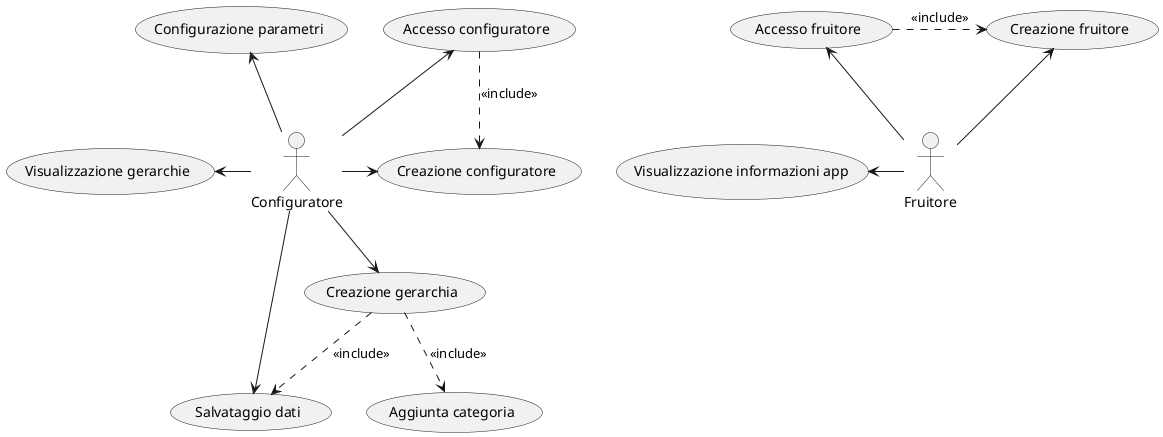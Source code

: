 @startuml

:Fruitore: as Admin
(Accesso fruitore) as (UseF1)
(Creazione fruitore) as (UseF2)
(Visualizzazione informazioni app) as (UseF3)

Admin -left-> (UseF3)
Admin -up-> (UseF1)
Admin -up-> (UseF2)
(UseF1) .right.> (UseF2): <<include>>

(Accesso configuratore) as (Use1)
(Creazione configuratore) as (Use2)
(Salvataggio dati) as (Use3)
(Visualizzazione gerarchie) as (Use4)
(Creazione gerarchia) as (Use5)
(Aggiunta categoria) as (Use6)
(Configurazione parametri) as (Use7)

:Configuratore: as Admin2
Admin2 -left-> (Use4)
Admin2 --> (Use5)
Admin2 --> (Use3)
Admin2 -right-> (Use2)
Admin2 -up-> (Use1)
Admin2 -up-> (Use7)

(Use1) ..> (Use2): <<include>>
(Use5) ..> (Use6): <<include>>
(Use5) ..> (Use3): <<include>>


@enduml